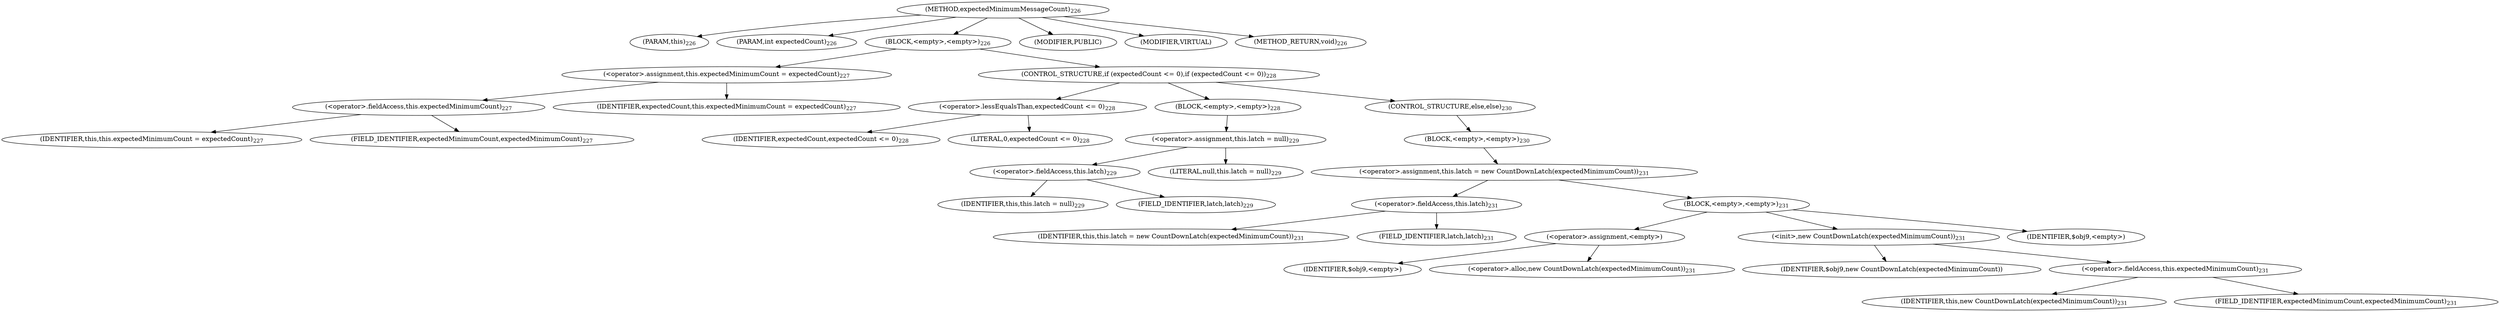 digraph "expectedMinimumMessageCount" {  
"704" [label = <(METHOD,expectedMinimumMessageCount)<SUB>226</SUB>> ]
"29" [label = <(PARAM,this)<SUB>226</SUB>> ]
"705" [label = <(PARAM,int expectedCount)<SUB>226</SUB>> ]
"706" [label = <(BLOCK,&lt;empty&gt;,&lt;empty&gt;)<SUB>226</SUB>> ]
"707" [label = <(&lt;operator&gt;.assignment,this.expectedMinimumCount = expectedCount)<SUB>227</SUB>> ]
"708" [label = <(&lt;operator&gt;.fieldAccess,this.expectedMinimumCount)<SUB>227</SUB>> ]
"28" [label = <(IDENTIFIER,this,this.expectedMinimumCount = expectedCount)<SUB>227</SUB>> ]
"709" [label = <(FIELD_IDENTIFIER,expectedMinimumCount,expectedMinimumCount)<SUB>227</SUB>> ]
"710" [label = <(IDENTIFIER,expectedCount,this.expectedMinimumCount = expectedCount)<SUB>227</SUB>> ]
"711" [label = <(CONTROL_STRUCTURE,if (expectedCount &lt;= 0),if (expectedCount &lt;= 0))<SUB>228</SUB>> ]
"712" [label = <(&lt;operator&gt;.lessEqualsThan,expectedCount &lt;= 0)<SUB>228</SUB>> ]
"713" [label = <(IDENTIFIER,expectedCount,expectedCount &lt;= 0)<SUB>228</SUB>> ]
"714" [label = <(LITERAL,0,expectedCount &lt;= 0)<SUB>228</SUB>> ]
"715" [label = <(BLOCK,&lt;empty&gt;,&lt;empty&gt;)<SUB>228</SUB>> ]
"716" [label = <(&lt;operator&gt;.assignment,this.latch = null)<SUB>229</SUB>> ]
"717" [label = <(&lt;operator&gt;.fieldAccess,this.latch)<SUB>229</SUB>> ]
"718" [label = <(IDENTIFIER,this,this.latch = null)<SUB>229</SUB>> ]
"719" [label = <(FIELD_IDENTIFIER,latch,latch)<SUB>229</SUB>> ]
"720" [label = <(LITERAL,null,this.latch = null)<SUB>229</SUB>> ]
"721" [label = <(CONTROL_STRUCTURE,else,else)<SUB>230</SUB>> ]
"722" [label = <(BLOCK,&lt;empty&gt;,&lt;empty&gt;)<SUB>230</SUB>> ]
"723" [label = <(&lt;operator&gt;.assignment,this.latch = new CountDownLatch(expectedMinimumCount))<SUB>231</SUB>> ]
"724" [label = <(&lt;operator&gt;.fieldAccess,this.latch)<SUB>231</SUB>> ]
"725" [label = <(IDENTIFIER,this,this.latch = new CountDownLatch(expectedMinimumCount))<SUB>231</SUB>> ]
"726" [label = <(FIELD_IDENTIFIER,latch,latch)<SUB>231</SUB>> ]
"727" [label = <(BLOCK,&lt;empty&gt;,&lt;empty&gt;)<SUB>231</SUB>> ]
"728" [label = <(&lt;operator&gt;.assignment,&lt;empty&gt;)> ]
"729" [label = <(IDENTIFIER,$obj9,&lt;empty&gt;)> ]
"730" [label = <(&lt;operator&gt;.alloc,new CountDownLatch(expectedMinimumCount))<SUB>231</SUB>> ]
"731" [label = <(&lt;init&gt;,new CountDownLatch(expectedMinimumCount))<SUB>231</SUB>> ]
"732" [label = <(IDENTIFIER,$obj9,new CountDownLatch(expectedMinimumCount))> ]
"733" [label = <(&lt;operator&gt;.fieldAccess,this.expectedMinimumCount)<SUB>231</SUB>> ]
"734" [label = <(IDENTIFIER,this,new CountDownLatch(expectedMinimumCount))<SUB>231</SUB>> ]
"735" [label = <(FIELD_IDENTIFIER,expectedMinimumCount,expectedMinimumCount)<SUB>231</SUB>> ]
"736" [label = <(IDENTIFIER,$obj9,&lt;empty&gt;)> ]
"737" [label = <(MODIFIER,PUBLIC)> ]
"738" [label = <(MODIFIER,VIRTUAL)> ]
"739" [label = <(METHOD_RETURN,void)<SUB>226</SUB>> ]
  "704" -> "29" 
  "704" -> "705" 
  "704" -> "706" 
  "704" -> "737" 
  "704" -> "738" 
  "704" -> "739" 
  "706" -> "707" 
  "706" -> "711" 
  "707" -> "708" 
  "707" -> "710" 
  "708" -> "28" 
  "708" -> "709" 
  "711" -> "712" 
  "711" -> "715" 
  "711" -> "721" 
  "712" -> "713" 
  "712" -> "714" 
  "715" -> "716" 
  "716" -> "717" 
  "716" -> "720" 
  "717" -> "718" 
  "717" -> "719" 
  "721" -> "722" 
  "722" -> "723" 
  "723" -> "724" 
  "723" -> "727" 
  "724" -> "725" 
  "724" -> "726" 
  "727" -> "728" 
  "727" -> "731" 
  "727" -> "736" 
  "728" -> "729" 
  "728" -> "730" 
  "731" -> "732" 
  "731" -> "733" 
  "733" -> "734" 
  "733" -> "735" 
}
